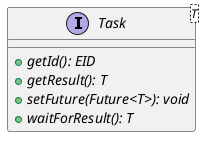 @startuml

    interface Task<T> [[Task.html]] {
        {abstract} +getId(): EID
        {abstract} +getResult(): T
        {abstract} +setFuture(Future<T>): void
        {abstract} +waitForResult(): T
    }

@enduml
